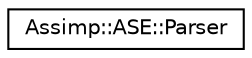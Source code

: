 digraph "Graphical Class Hierarchy"
{
  edge [fontname="Helvetica",fontsize="10",labelfontname="Helvetica",labelfontsize="10"];
  node [fontname="Helvetica",fontsize="10",shape=record];
  rankdir="LR";
  Node1 [label="Assimp::ASE::Parser",height=0.2,width=0.4,color="black", fillcolor="white", style="filled",URL="$class_assimp_1_1_a_s_e_1_1_parser.html",tooltip="Class to parse ASE files. "];
}
